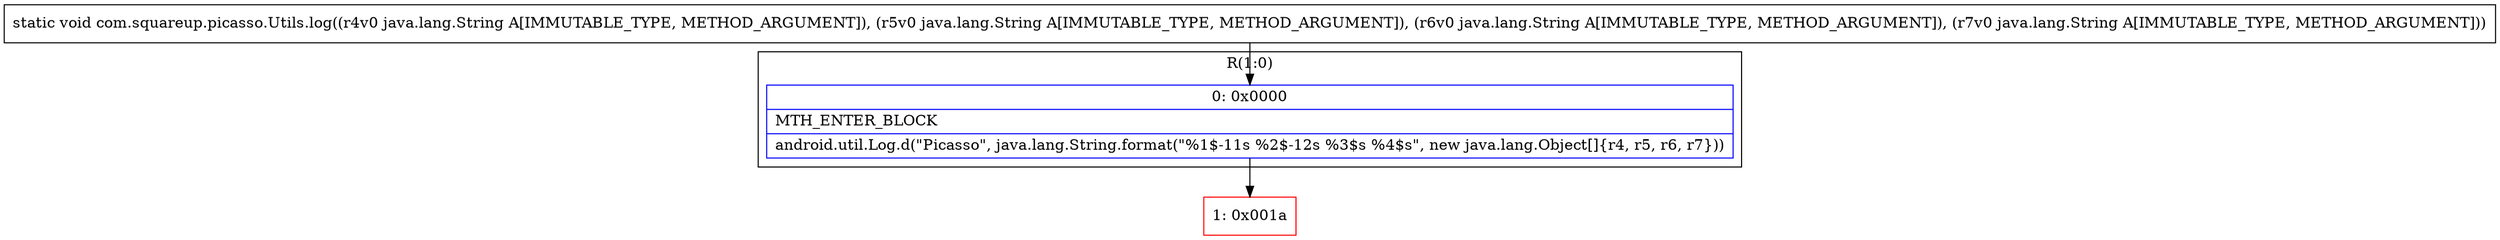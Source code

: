 digraph "CFG forcom.squareup.picasso.Utils.log(Ljava\/lang\/String;Ljava\/lang\/String;Ljava\/lang\/String;Ljava\/lang\/String;)V" {
subgraph cluster_Region_466612121 {
label = "R(1:0)";
node [shape=record,color=blue];
Node_0 [shape=record,label="{0\:\ 0x0000|MTH_ENTER_BLOCK\l|android.util.Log.d(\"Picasso\", java.lang.String.format(\"%1$\-11s %2$\-12s %3$s %4$s\", new java.lang.Object[]\{r4, r5, r6, r7\}))\l}"];
}
Node_1 [shape=record,color=red,label="{1\:\ 0x001a}"];
MethodNode[shape=record,label="{static void com.squareup.picasso.Utils.log((r4v0 java.lang.String A[IMMUTABLE_TYPE, METHOD_ARGUMENT]), (r5v0 java.lang.String A[IMMUTABLE_TYPE, METHOD_ARGUMENT]), (r6v0 java.lang.String A[IMMUTABLE_TYPE, METHOD_ARGUMENT]), (r7v0 java.lang.String A[IMMUTABLE_TYPE, METHOD_ARGUMENT])) }"];
MethodNode -> Node_0;
Node_0 -> Node_1;
}

